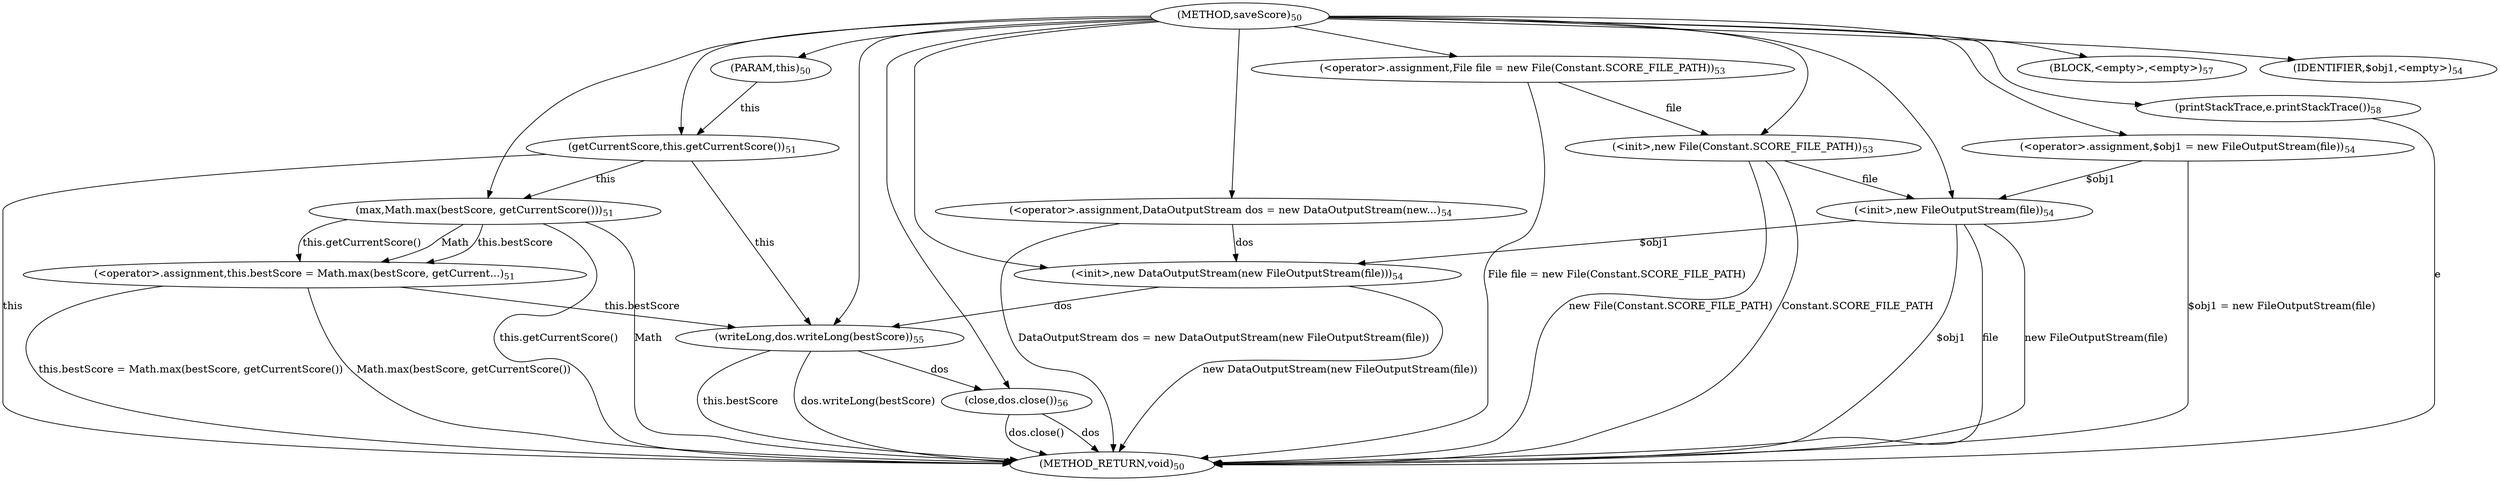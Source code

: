 digraph "saveScore" {  
"141" [label = <(METHOD,saveScore)<SUB>50</SUB>> ]
"192" [label = <(METHOD_RETURN,void)<SUB>50</SUB>> ]
"17" [label = <(PARAM,this)<SUB>50</SUB>> ]
"143" [label = <(&lt;operator&gt;.assignment,this.bestScore = Math.max(bestScore, getCurrent...)<SUB>51</SUB>> ]
"143" [label = <(&lt;operator&gt;.assignment,this.bestScore = Math.max(bestScore, getCurrent...)<SUB>51</SUB>> ]
"143" [label = <(&lt;operator&gt;.assignment,this.bestScore = Math.max(bestScore, getCurrent...)<SUB>51</SUB>> ]
"147" [label = <(max,Math.max(bestScore, getCurrentScore()))<SUB>51</SUB>> ]
"147" [label = <(max,Math.max(bestScore, getCurrentScore()))<SUB>51</SUB>> ]
"147" [label = <(max,Math.max(bestScore, getCurrentScore()))<SUB>51</SUB>> ]
"156" [label = <(&lt;operator&gt;.assignment,File file = new File(Constant.SCORE_FILE_PATH))<SUB>53</SUB>> ]
"159" [label = <(&lt;init&gt;,new File(Constant.SCORE_FILE_PATH))<SUB>53</SUB>> ]
"165" [label = <(&lt;operator&gt;.assignment,DataOutputStream dos = new DataOutputStream(new...)<SUB>54</SUB>> ]
"168" [label = <(&lt;init&gt;,new DataOutputStream(new FileOutputStream(file)))<SUB>54</SUB>> ]
"179" [label = <(writeLong,dos.writeLong(bestScore))<SUB>55</SUB>> ]
"184" [label = <(close,dos.close())<SUB>56</SUB>> ]
"187" [label = <(BLOCK,&lt;empty&gt;,&lt;empty&gt;)<SUB>57</SUB>> ]
"152" [label = <(getCurrentScore,this.getCurrentScore())<SUB>51</SUB>> ]
"156" [label = <(&lt;operator&gt;.assignment,File file = new File(Constant.SCORE_FILE_PATH))<SUB>53</SUB>> ]
"156" [label = <(&lt;operator&gt;.assignment,File file = new File(Constant.SCORE_FILE_PATH))<SUB>53</SUB>> ]
"159" [label = <(&lt;init&gt;,new File(Constant.SCORE_FILE_PATH))<SUB>53</SUB>> ]
"159" [label = <(&lt;init&gt;,new File(Constant.SCORE_FILE_PATH))<SUB>53</SUB>> ]
"165" [label = <(&lt;operator&gt;.assignment,DataOutputStream dos = new DataOutputStream(new...)<SUB>54</SUB>> ]
"165" [label = <(&lt;operator&gt;.assignment,DataOutputStream dos = new DataOutputStream(new...)<SUB>54</SUB>> ]
"168" [label = <(&lt;init&gt;,new DataOutputStream(new FileOutputStream(file)))<SUB>54</SUB>> ]
"168" [label = <(&lt;init&gt;,new DataOutputStream(new FileOutputStream(file)))<SUB>54</SUB>> ]
"179" [label = <(writeLong,dos.writeLong(bestScore))<SUB>55</SUB>> ]
"179" [label = <(writeLong,dos.writeLong(bestScore))<SUB>55</SUB>> ]
"184" [label = <(close,dos.close())<SUB>56</SUB>> ]
"188" [label = <(printStackTrace,e.printStackTrace())<SUB>58</SUB>> ]
"172" [label = <(&lt;operator&gt;.assignment,$obj1 = new FileOutputStream(file))<SUB>54</SUB>> ]
"175" [label = <(&lt;init&gt;,new FileOutputStream(file))<SUB>54</SUB>> ]
"178" [label = <(IDENTIFIER,$obj1,&lt;empty&gt;)<SUB>54</SUB>> ]
"188" [label = <(printStackTrace,e.printStackTrace())<SUB>58</SUB>> ]
"172" [label = <(&lt;operator&gt;.assignment,$obj1 = new FileOutputStream(file))<SUB>54</SUB>> ]
"172" [label = <(&lt;operator&gt;.assignment,$obj1 = new FileOutputStream(file))<SUB>54</SUB>> ]
"175" [label = <(&lt;init&gt;,new FileOutputStream(file))<SUB>54</SUB>> ]
"175" [label = <(&lt;init&gt;,new FileOutputStream(file))<SUB>54</SUB>> ]
  "152" -> "192"  [ label = "this"] 
  "147" -> "192"  [ label = "this.getCurrentScore()"] 
  "143" -> "192"  [ label = "Math.max(bestScore, getCurrentScore())"] 
  "143" -> "192"  [ label = "this.bestScore = Math.max(bestScore, getCurrentScore())"] 
  "156" -> "192"  [ label = "File file = new File(Constant.SCORE_FILE_PATH)"] 
  "159" -> "192"  [ label = "Constant.SCORE_FILE_PATH"] 
  "159" -> "192"  [ label = "new File(Constant.SCORE_FILE_PATH)"] 
  "165" -> "192"  [ label = "DataOutputStream dos = new DataOutputStream(new FileOutputStream(file))"] 
  "172" -> "192"  [ label = "$obj1 = new FileOutputStream(file)"] 
  "175" -> "192"  [ label = "$obj1"] 
  "175" -> "192"  [ label = "file"] 
  "175" -> "192"  [ label = "new FileOutputStream(file)"] 
  "168" -> "192"  [ label = "new DataOutputStream(new FileOutputStream(file))"] 
  "179" -> "192"  [ label = "this.bestScore"] 
  "179" -> "192"  [ label = "dos.writeLong(bestScore)"] 
  "184" -> "192"  [ label = "dos"] 
  "184" -> "192"  [ label = "dos.close()"] 
  "188" -> "192"  [ label = "e"] 
  "147" -> "192"  [ label = "Math"] 
  "141" -> "17" 
  "147" -> "143"  [ label = "Math"] 
  "147" -> "143"  [ label = "this.bestScore"] 
  "147" -> "143"  [ label = "this.getCurrentScore()"] 
  "141" -> "147" 
  "152" -> "147"  [ label = "this"] 
  "141" -> "156" 
  "141" -> "165" 
  "141" -> "187" 
  "17" -> "152"  [ label = "this"] 
  "141" -> "152" 
  "156" -> "159"  [ label = "file"] 
  "141" -> "159" 
  "165" -> "168"  [ label = "dos"] 
  "141" -> "168" 
  "175" -> "168"  [ label = "$obj1"] 
  "168" -> "179"  [ label = "dos"] 
  "141" -> "179" 
  "143" -> "179"  [ label = "this.bestScore"] 
  "152" -> "179"  [ label = "this"] 
  "179" -> "184"  [ label = "dos"] 
  "141" -> "184" 
  "141" -> "172" 
  "141" -> "178" 
  "141" -> "188" 
  "172" -> "175"  [ label = "$obj1"] 
  "141" -> "175" 
  "159" -> "175"  [ label = "file"] 
}
